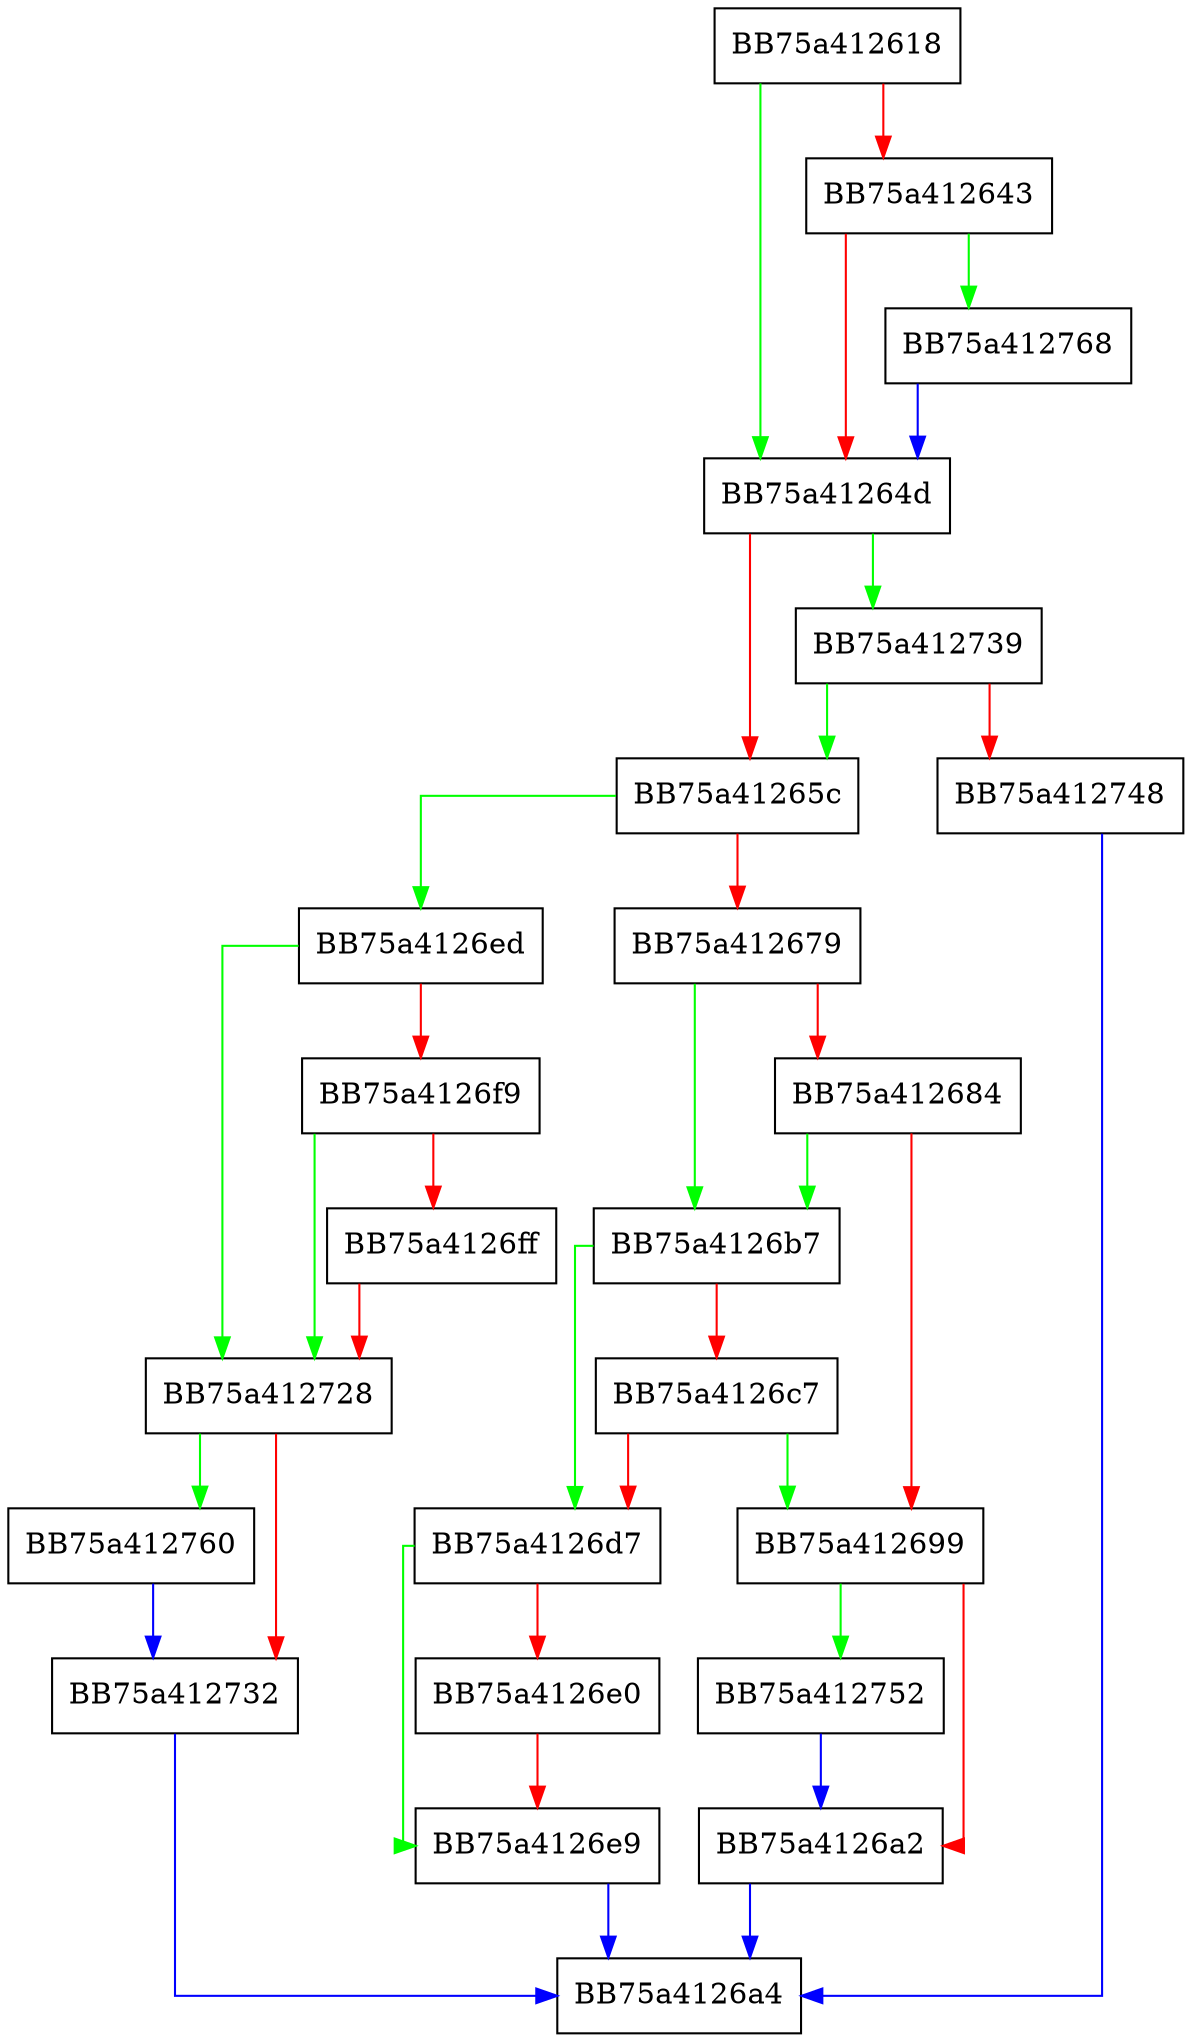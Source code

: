 digraph MonitorEtw {
  node [shape="box"];
  graph [splines=ortho];
  BB75a412618 -> BB75a41264d [color="green"];
  BB75a412618 -> BB75a412643 [color="red"];
  BB75a412643 -> BB75a412768 [color="green"];
  BB75a412643 -> BB75a41264d [color="red"];
  BB75a41264d -> BB75a412739 [color="green"];
  BB75a41264d -> BB75a41265c [color="red"];
  BB75a41265c -> BB75a4126ed [color="green"];
  BB75a41265c -> BB75a412679 [color="red"];
  BB75a412679 -> BB75a4126b7 [color="green"];
  BB75a412679 -> BB75a412684 [color="red"];
  BB75a412684 -> BB75a4126b7 [color="green"];
  BB75a412684 -> BB75a412699 [color="red"];
  BB75a412699 -> BB75a412752 [color="green"];
  BB75a412699 -> BB75a4126a2 [color="red"];
  BB75a4126a2 -> BB75a4126a4 [color="blue"];
  BB75a4126b7 -> BB75a4126d7 [color="green"];
  BB75a4126b7 -> BB75a4126c7 [color="red"];
  BB75a4126c7 -> BB75a412699 [color="green"];
  BB75a4126c7 -> BB75a4126d7 [color="red"];
  BB75a4126d7 -> BB75a4126e9 [color="green"];
  BB75a4126d7 -> BB75a4126e0 [color="red"];
  BB75a4126e0 -> BB75a4126e9 [color="red"];
  BB75a4126e9 -> BB75a4126a4 [color="blue"];
  BB75a4126ed -> BB75a412728 [color="green"];
  BB75a4126ed -> BB75a4126f9 [color="red"];
  BB75a4126f9 -> BB75a412728 [color="green"];
  BB75a4126f9 -> BB75a4126ff [color="red"];
  BB75a4126ff -> BB75a412728 [color="red"];
  BB75a412728 -> BB75a412760 [color="green"];
  BB75a412728 -> BB75a412732 [color="red"];
  BB75a412732 -> BB75a4126a4 [color="blue"];
  BB75a412739 -> BB75a41265c [color="green"];
  BB75a412739 -> BB75a412748 [color="red"];
  BB75a412748 -> BB75a4126a4 [color="blue"];
  BB75a412752 -> BB75a4126a2 [color="blue"];
  BB75a412760 -> BB75a412732 [color="blue"];
  BB75a412768 -> BB75a41264d [color="blue"];
}
